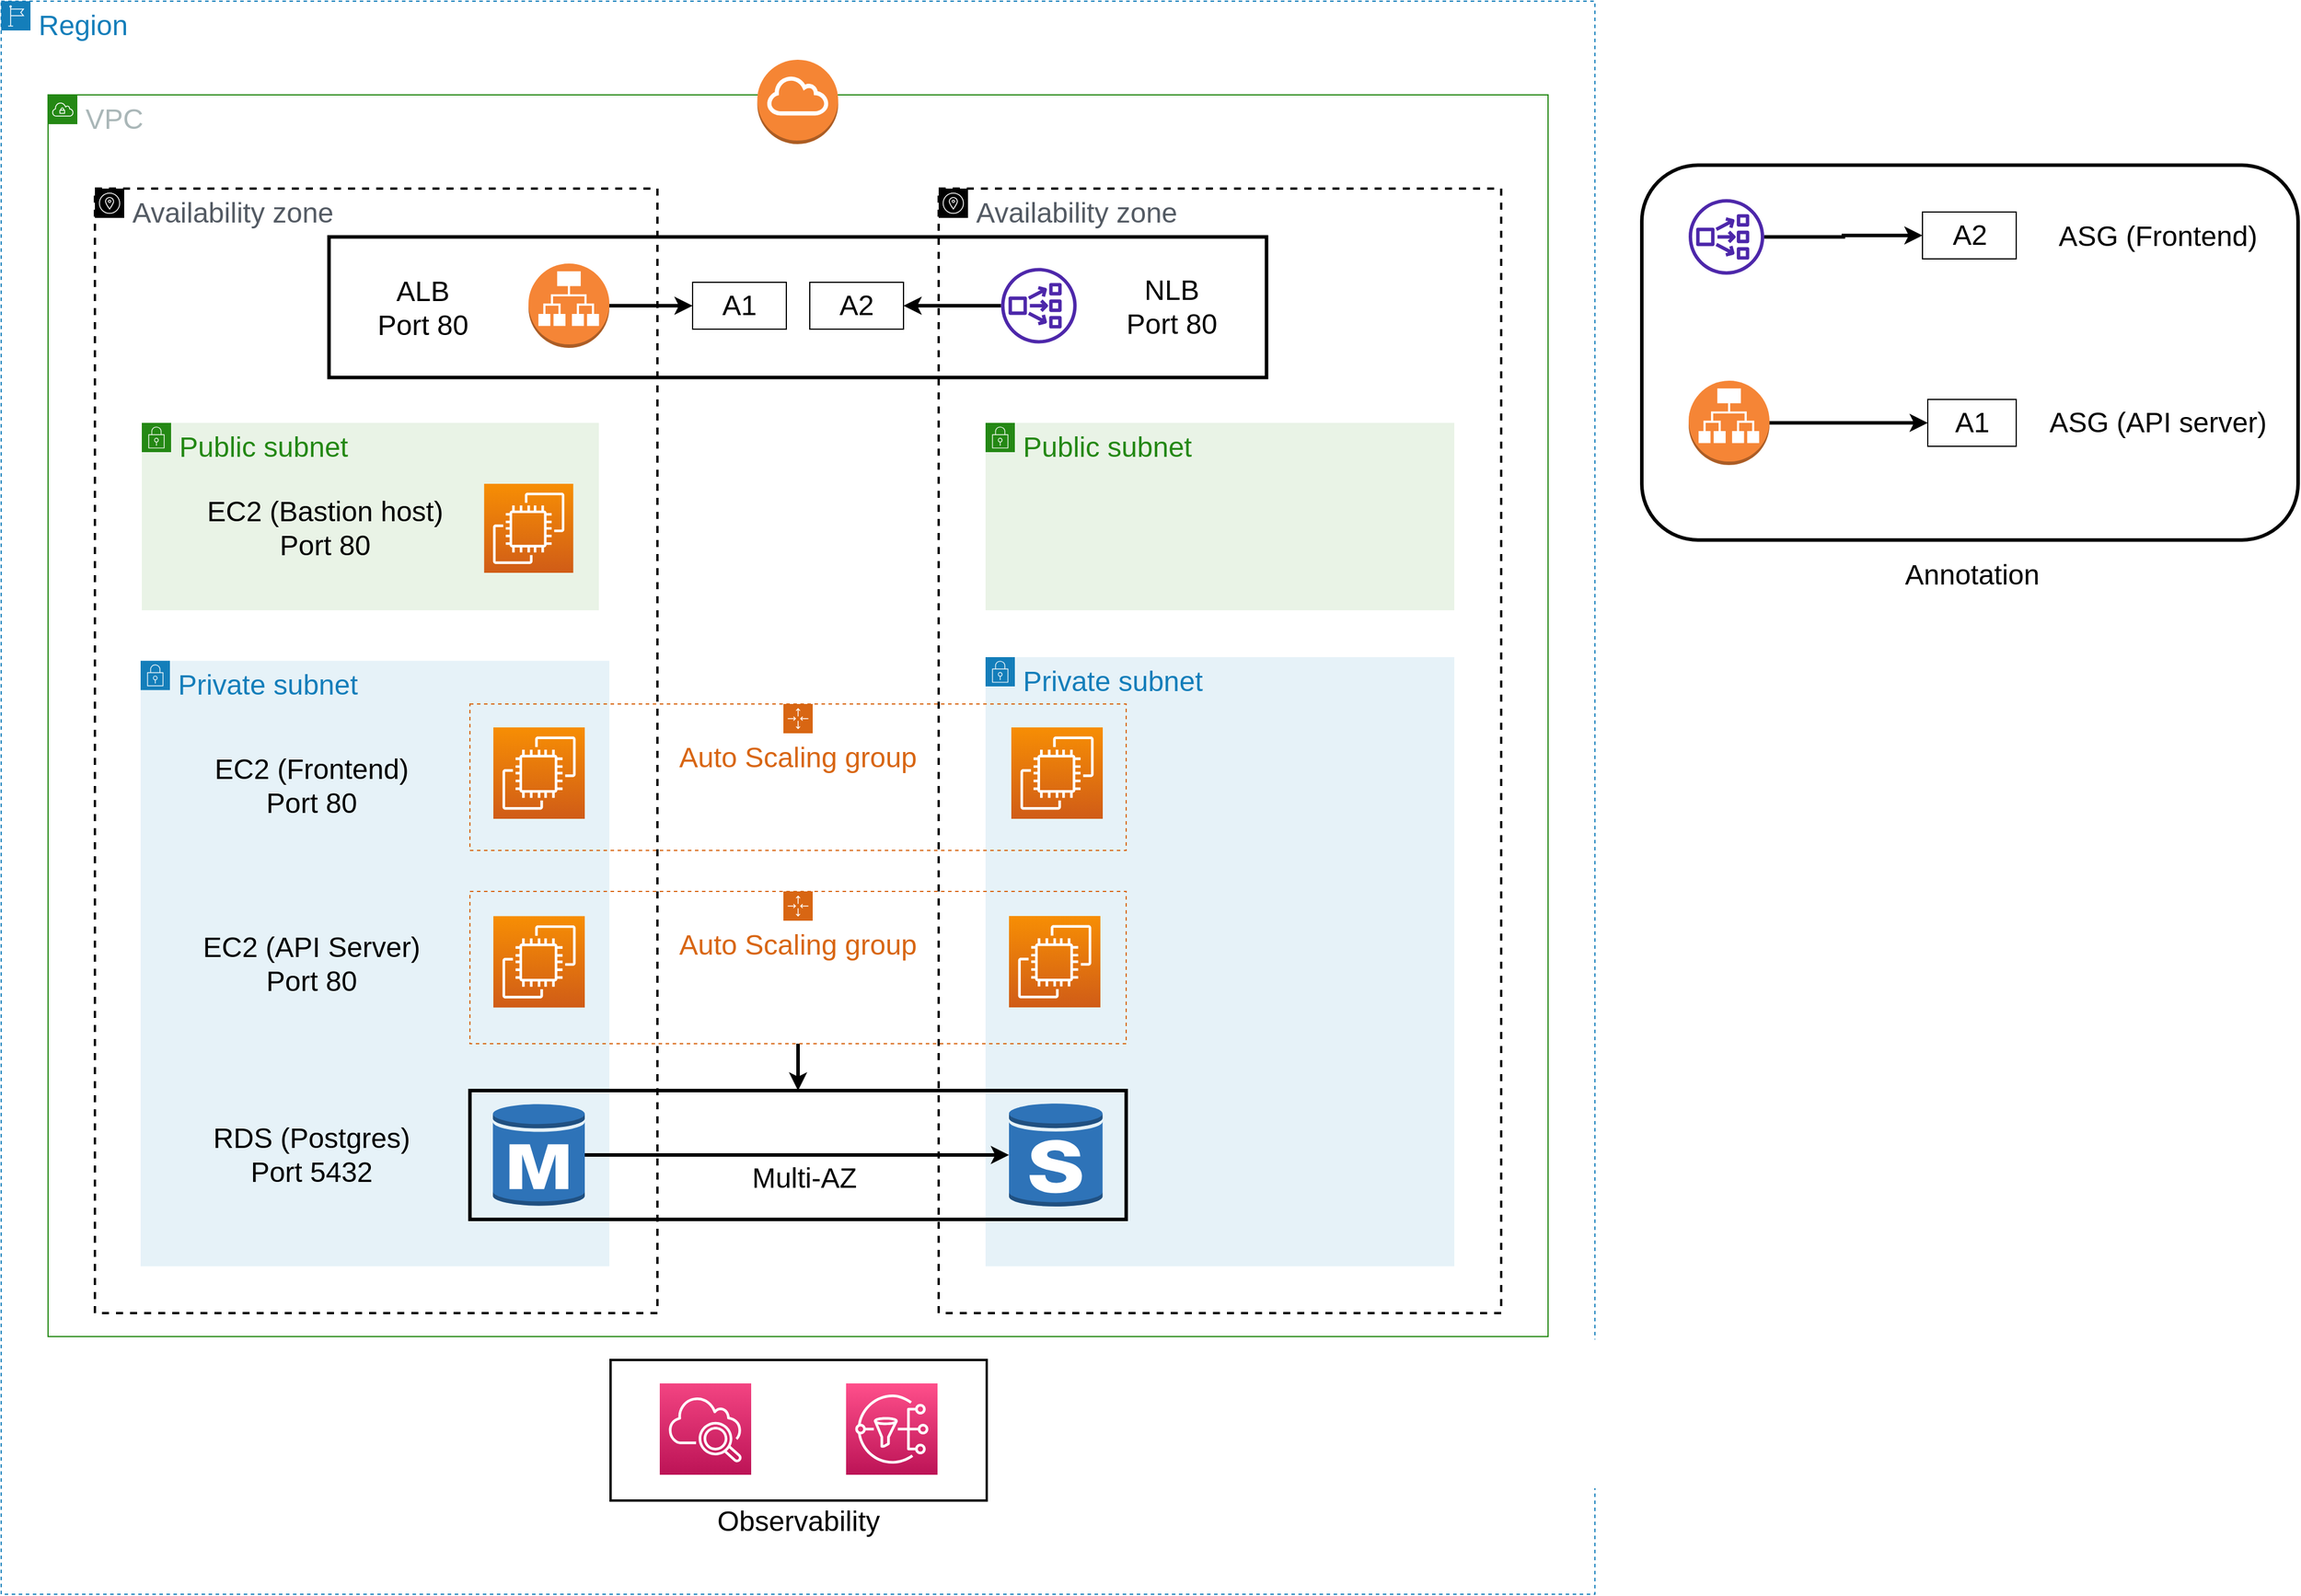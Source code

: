 <mxfile version="20.0.4" type="github">
  <diagram id="q4DbutcKK7p-0qS4GxbQ" name="Page-1">
    <mxGraphModel dx="2307" dy="1198" grid="1" gridSize="10" guides="1" tooltips="1" connect="1" arrows="1" fold="1" page="1" pageScale="1" pageWidth="850" pageHeight="1100" math="0" shadow="0">
      <root>
        <mxCell id="0" />
        <mxCell id="1" parent="0" />
        <mxCell id="SQCVgLtViS05Q7iUAaWb-119" value="&lt;font style=&quot;font-size: 24px;&quot;&gt;Availability zone&lt;/font&gt;" style="sketch=0;outlineConnect=0;gradientColor=none;html=1;whiteSpace=wrap;fontSize=12;fontStyle=0;shape=mxgraph.aws4.group;grIcon=mxgraph.aws4.group_availability_zone;strokeColor=default;fillColor=none;verticalAlign=top;align=left;spacingLeft=30;fontColor=#545B64;dashed=1;strokeWidth=2;" vertex="1" parent="1">
          <mxGeometry x="920" y="240" width="480" height="960" as="geometry" />
        </mxCell>
        <mxCell id="DpT2R7imNi2lBxHPkehf-27" value="NLB&lt;br&gt;Port 80" style="text;html=1;strokeColor=none;fillColor=none;align=center;verticalAlign=middle;whiteSpace=wrap;rounded=0;fontSize=24;" parent="1" vertex="1">
          <mxGeometry x="1037.75" y="281.25" width="162" height="118.75" as="geometry" />
        </mxCell>
        <mxCell id="SQCVgLtViS05Q7iUAaWb-3" value="" style="rounded=0;whiteSpace=wrap;html=1;fillColor=none;strokeWidth=3;" vertex="1" parent="1">
          <mxGeometry x="399.75" y="281.25" width="800" height="120" as="geometry" />
        </mxCell>
        <mxCell id="SQCVgLtViS05Q7iUAaWb-116" value="" style="rounded=1;whiteSpace=wrap;html=1;fontSize=24;strokeWidth=3;fillColor=none;" vertex="1" parent="1">
          <mxGeometry x="1520" y="220" width="560" height="320" as="geometry" />
        </mxCell>
        <mxCell id="SQCVgLtViS05Q7iUAaWb-146" style="edgeStyle=orthogonalEdgeStyle;rounded=0;orthogonalLoop=1;jettySize=auto;html=1;entryX=1;entryY=0.5;entryDx=0;entryDy=0;fontSize=24;strokeWidth=3;" edge="1" parent="1" source="SQCVgLtViS05Q7iUAaWb-128" target="SQCVgLtViS05Q7iUAaWb-138">
          <mxGeometry relative="1" as="geometry" />
        </mxCell>
        <mxCell id="SQCVgLtViS05Q7iUAaWb-128" value="" style="sketch=0;outlineConnect=0;fontColor=#232F3E;gradientColor=none;fillColor=#4D27AA;strokeColor=none;dashed=0;verticalLabelPosition=bottom;verticalAlign=top;align=center;html=1;fontSize=12;fontStyle=0;aspect=fixed;pointerEvents=1;shape=mxgraph.aws4.network_load_balancer;" vertex="1" parent="1">
          <mxGeometry x="973.25" y="307.75" width="64.5" height="64.5" as="geometry" />
        </mxCell>
        <mxCell id="SQCVgLtViS05Q7iUAaWb-118" value="&lt;font style=&quot;font-size: 24px;&quot;&gt;Availability zone&lt;/font&gt;" style="sketch=0;outlineConnect=0;gradientColor=none;html=1;whiteSpace=wrap;fontSize=12;fontStyle=0;shape=mxgraph.aws4.group;grIcon=mxgraph.aws4.group_availability_zone;strokeColor=#000000;fillColor=none;verticalAlign=top;align=left;spacingLeft=30;fontColor=#545B64;dashed=1;strokeWidth=2;" vertex="1" parent="1">
          <mxGeometry x="200" y="240" width="480" height="960" as="geometry" />
        </mxCell>
        <mxCell id="DpT2R7imNi2lBxHPkehf-3" value="Region" style="points=[[0,0],[0.25,0],[0.5,0],[0.75,0],[1,0],[1,0.25],[1,0.5],[1,0.75],[1,1],[0.75,1],[0.5,1],[0.25,1],[0,1],[0,0.75],[0,0.5],[0,0.25]];outlineConnect=0;gradientColor=none;html=1;whiteSpace=wrap;fontSize=24;fontStyle=0;container=0;pointerEvents=0;collapsible=0;recursiveResize=0;shape=mxgraph.aws4.group;grIcon=mxgraph.aws4.group_region;strokeColor=#147EBA;fillColor=none;verticalAlign=top;align=left;spacingLeft=30;fontColor=#147EBA;dashed=1;" parent="1" vertex="1">
          <mxGeometry x="120" y="80" width="1360" height="1360" as="geometry" />
        </mxCell>
        <mxCell id="DpT2R7imNi2lBxHPkehf-4" value="VPC" style="points=[[0,0],[0.25,0],[0.5,0],[0.75,0],[1,0],[1,0.25],[1,0.5],[1,0.75],[1,1],[0.75,1],[0.5,1],[0.25,1],[0,1],[0,0.75],[0,0.5],[0,0.25]];outlineConnect=0;gradientColor=none;html=1;whiteSpace=wrap;fontSize=24;fontStyle=0;container=0;pointerEvents=0;collapsible=0;recursiveResize=0;shape=mxgraph.aws4.group;grIcon=mxgraph.aws4.group_vpc;strokeColor=#248814;fillColor=none;verticalAlign=top;align=left;spacingLeft=30;fontColor=#AAB7B8;dashed=0;" parent="1" vertex="1">
          <mxGeometry x="160" y="160" width="1280" height="1060" as="geometry" />
        </mxCell>
        <mxCell id="SQCVgLtViS05Q7iUAaWb-13" value="&lt;font style=&quot;font-size: 24px;&quot;&gt;A1&lt;/font&gt;" style="text;html=1;strokeColor=default;fillColor=none;align=center;verticalAlign=middle;whiteSpace=wrap;rounded=0;" vertex="1" parent="1">
          <mxGeometry x="1764" y="420" width="75.5" height="40" as="geometry" />
        </mxCell>
        <mxCell id="SQCVgLtViS05Q7iUAaWb-14" value="" style="endArrow=classic;html=1;rounded=0;fontSize=24;strokeWidth=3;exitX=1;exitY=0.5;exitDx=0;exitDy=0;exitPerimeter=0;entryX=0;entryY=0.5;entryDx=0;entryDy=0;" edge="1" parent="1" source="SQCVgLtViS05Q7iUAaWb-24" target="SQCVgLtViS05Q7iUAaWb-13">
          <mxGeometry width="50" height="50" relative="1" as="geometry">
            <mxPoint x="1629.5" y="399" as="sourcePoint" />
            <mxPoint x="1779.5" y="395" as="targetPoint" />
          </mxGeometry>
        </mxCell>
        <mxCell id="SQCVgLtViS05Q7iUAaWb-16" value="&lt;font style=&quot;font-size: 24px;&quot;&gt;A2&lt;/font&gt;" style="text;html=1;strokeColor=default;fillColor=none;align=center;verticalAlign=middle;whiteSpace=wrap;rounded=0;" vertex="1" parent="1">
          <mxGeometry x="1759.5" y="260" width="80" height="40" as="geometry" />
        </mxCell>
        <mxCell id="SQCVgLtViS05Q7iUAaWb-24" value="" style="outlineConnect=0;dashed=0;verticalLabelPosition=bottom;verticalAlign=top;align=center;html=1;shape=mxgraph.aws3.application_load_balancer;fillColor=#F58536;gradientColor=none;" vertex="1" parent="1">
          <mxGeometry x="1560" y="404" width="69" height="72" as="geometry" />
        </mxCell>
        <mxCell id="SQCVgLtViS05Q7iUAaWb-135" style="edgeStyle=orthogonalEdgeStyle;rounded=0;orthogonalLoop=1;jettySize=auto;html=1;entryX=0;entryY=0.5;entryDx=0;entryDy=0;fontSize=24;strokeWidth=3;" edge="1" parent="1" source="SQCVgLtViS05Q7iUAaWb-25" target="SQCVgLtViS05Q7iUAaWb-16">
          <mxGeometry relative="1" as="geometry" />
        </mxCell>
        <mxCell id="SQCVgLtViS05Q7iUAaWb-25" value="" style="sketch=0;outlineConnect=0;fontColor=#232F3E;gradientColor=none;fillColor=#4D27AA;strokeColor=none;dashed=0;verticalLabelPosition=bottom;verticalAlign=top;align=center;html=1;fontSize=12;fontStyle=0;aspect=fixed;pointerEvents=1;shape=mxgraph.aws4.network_load_balancer;" vertex="1" parent="1">
          <mxGeometry x="1560" y="249" width="64.5" height="64.5" as="geometry" />
        </mxCell>
        <mxCell id="DpT2R7imNi2lBxHPkehf-96" value="" style="outlineConnect=0;dashed=0;verticalLabelPosition=bottom;verticalAlign=top;align=center;html=1;shape=mxgraph.aws3.internet_gateway;fillColor=#F58534;gradientColor=none;" parent="1" vertex="1">
          <mxGeometry x="765.25" y="130" width="69" height="72" as="geometry" />
        </mxCell>
        <mxCell id="SQCVgLtViS05Q7iUAaWb-109" value="" style="group" vertex="1" connectable="0" parent="1">
          <mxGeometry x="960" y="640" width="400" height="520" as="geometry" />
        </mxCell>
        <mxCell id="DpT2R7imNi2lBxHPkehf-13" value="Private subnet" style="points=[[0,0],[0.25,0],[0.5,0],[0.75,0],[1,0],[1,0.25],[1,0.5],[1,0.75],[1,1],[0.75,1],[0.5,1],[0.25,1],[0,1],[0,0.75],[0,0.5],[0,0.25]];outlineConnect=0;gradientColor=none;html=1;whiteSpace=wrap;fontSize=24;fontStyle=0;container=1;pointerEvents=0;collapsible=0;recursiveResize=0;shape=mxgraph.aws4.group;grIcon=mxgraph.aws4.group_security_group;grStroke=0;strokeColor=#147EBA;fillColor=#E6F2F8;verticalAlign=top;align=left;spacingLeft=30;fontColor=#147EBA;dashed=0;" parent="SQCVgLtViS05Q7iUAaWb-109" vertex="1">
          <mxGeometry width="400" height="520" as="geometry" />
        </mxCell>
        <mxCell id="SQCVgLtViS05Q7iUAaWb-104" value="" style="sketch=0;points=[[0,0,0],[0.25,0,0],[0.5,0,0],[0.75,0,0],[1,0,0],[0,1,0],[0.25,1,0],[0.5,1,0],[0.75,1,0],[1,1,0],[0,0.25,0],[0,0.5,0],[0,0.75,0],[1,0.25,0],[1,0.5,0],[1,0.75,0]];outlineConnect=0;fontColor=#232F3E;gradientColor=#F78E04;gradientDirection=north;fillColor=#D05C17;strokeColor=#ffffff;dashed=0;verticalLabelPosition=bottom;verticalAlign=top;align=center;html=1;fontSize=12;fontStyle=0;aspect=fixed;shape=mxgraph.aws4.resourceIcon;resIcon=mxgraph.aws4.ec2;" vertex="1" parent="SQCVgLtViS05Q7iUAaWb-109">
          <mxGeometry x="20" y="221" width="78" height="78" as="geometry" />
        </mxCell>
        <mxCell id="DpT2R7imNi2lBxHPkehf-34" value="" style="outlineConnect=0;dashed=0;verticalLabelPosition=bottom;verticalAlign=top;align=center;html=1;shape=mxgraph.aws3.rds_db_instance_standby_multi_az;fillColor=#2E73B8;gradientColor=none;fontSize=24;" parent="SQCVgLtViS05Q7iUAaWb-109" vertex="1">
          <mxGeometry x="20" y="380" width="80" height="90" as="geometry" />
        </mxCell>
        <mxCell id="SQCVgLtViS05Q7iUAaWb-107" value="" style="group" vertex="1" connectable="0" parent="1">
          <mxGeometry x="239" y="600" width="400" height="560" as="geometry" />
        </mxCell>
        <mxCell id="DpT2R7imNi2lBxHPkehf-12" value="Private subnet" style="points=[[0,0],[0.25,0],[0.5,0],[0.75,0],[1,0],[1,0.25],[1,0.5],[1,0.75],[1,1],[0.75,1],[0.5,1],[0.25,1],[0,1],[0,0.75],[0,0.5],[0,0.25]];outlineConnect=0;gradientColor=none;html=1;whiteSpace=wrap;fontSize=24;fontStyle=0;container=1;pointerEvents=0;collapsible=0;recursiveResize=0;shape=mxgraph.aws4.group;grIcon=mxgraph.aws4.group_security_group;grStroke=0;strokeColor=#147EBA;fillColor=#E6F2F8;verticalAlign=top;align=left;spacingLeft=30;fontColor=#147EBA;dashed=0;" parent="SQCVgLtViS05Q7iUAaWb-107" vertex="1">
          <mxGeometry y="43.077" width="400" height="516.923" as="geometry" />
        </mxCell>
        <mxCell id="DpT2R7imNi2lBxHPkehf-36" value="EC2 (API Server)&lt;br&gt;Port 80" style="text;html=1;strokeColor=none;fillColor=none;align=center;verticalAlign=middle;whiteSpace=wrap;rounded=0;fontSize=24;" parent="SQCVgLtViS05Q7iUAaWb-107" vertex="1">
          <mxGeometry x="21" y="261.152" width="250" height="80.769" as="geometry" />
        </mxCell>
        <mxCell id="SQCVgLtViS05Q7iUAaWb-120" value="RDS (Postgres)&lt;br&gt;Port 5432" style="text;html=1;strokeColor=none;fillColor=none;align=center;verticalAlign=middle;whiteSpace=wrap;rounded=0;fontSize=24;" vertex="1" parent="SQCVgLtViS05Q7iUAaWb-107">
          <mxGeometry x="21" y="424.618" width="250" height="80.769" as="geometry" />
        </mxCell>
        <mxCell id="SQCVgLtViS05Q7iUAaWb-111" value="" style="sketch=0;points=[[0,0,0],[0.25,0,0],[0.5,0,0],[0.75,0,0],[1,0,0],[0,1,0],[0.25,1,0],[0.5,1,0],[0.75,1,0],[1,1,0],[0,0.25,0],[0,0.5,0],[0,0.75,0],[1,0.25,0],[1,0.5,0],[1,0.75,0]];outlineConnect=0;fontColor=#232F3E;gradientColor=#F78E04;gradientDirection=north;fillColor=#D05C17;strokeColor=#ffffff;dashed=0;verticalLabelPosition=bottom;verticalAlign=top;align=center;html=1;fontSize=12;fontStyle=0;aspect=fixed;shape=mxgraph.aws4.resourceIcon;resIcon=mxgraph.aws4.ec2;" vertex="1" parent="SQCVgLtViS05Q7iUAaWb-107">
          <mxGeometry x="301" y="100" width="78" height="78" as="geometry" />
        </mxCell>
        <mxCell id="SQCVgLtViS05Q7iUAaWb-103" value="" style="sketch=0;points=[[0,0,0],[0.25,0,0],[0.5,0,0],[0.75,0,0],[1,0,0],[0,1,0],[0.25,1,0],[0.5,1,0],[0.75,1,0],[1,1,0],[0,0.25,0],[0,0.5,0],[0,0.75,0],[1,0.25,0],[1,0.5,0],[1,0.75,0]];outlineConnect=0;fontColor=#232F3E;gradientColor=#F78E04;gradientDirection=north;fillColor=#D05C17;strokeColor=#ffffff;dashed=0;verticalLabelPosition=bottom;verticalAlign=top;align=center;html=1;fontSize=12;fontStyle=0;aspect=fixed;shape=mxgraph.aws4.resourceIcon;resIcon=mxgraph.aws4.ec2;" vertex="1" parent="SQCVgLtViS05Q7iUAaWb-107">
          <mxGeometry x="301" y="261.15" width="78" height="78" as="geometry" />
        </mxCell>
        <mxCell id="DpT2R7imNi2lBxHPkehf-25" value="" style="outlineConnect=0;dashed=0;verticalLabelPosition=bottom;verticalAlign=top;align=center;html=1;shape=mxgraph.aws3.rds_db_instance;fillColor=#2E73B8;gradientColor=none;fontSize=24;" parent="SQCVgLtViS05Q7iUAaWb-107" vertex="1">
          <mxGeometry x="300.62" y="420" width="78.38" height="90" as="geometry" />
        </mxCell>
        <mxCell id="DpT2R7imNi2lBxHPkehf-11" value="Public subnet" style="points=[[0,0],[0.25,0],[0.5,0],[0.75,0],[1,0],[1,0.25],[1,0.5],[1,0.75],[1,1],[0.75,1],[0.5,1],[0.25,1],[0,1],[0,0.75],[0,0.5],[0,0.25]];outlineConnect=0;gradientColor=none;html=1;whiteSpace=wrap;fontSize=24;fontStyle=0;container=1;pointerEvents=0;collapsible=0;recursiveResize=0;shape=mxgraph.aws4.group;grIcon=mxgraph.aws4.group_security_group;grStroke=0;strokeColor=#248814;fillColor=#E9F3E6;verticalAlign=top;align=left;spacingLeft=30;fontColor=#248814;dashed=0;" parent="1" vertex="1">
          <mxGeometry x="960" y="440" width="400" height="160" as="geometry" />
        </mxCell>
        <mxCell id="DpT2R7imNi2lBxHPkehf-28" value="ALB&lt;br&gt;Port 80" style="text;html=1;strokeColor=none;fillColor=none;align=center;verticalAlign=middle;whiteSpace=wrap;rounded=0;fontSize=24;" parent="1" vertex="1">
          <mxGeometry x="399.75" y="282.5" width="160" height="118.75" as="geometry" />
        </mxCell>
        <mxCell id="SQCVgLtViS05Q7iUAaWb-147" style="edgeStyle=orthogonalEdgeStyle;rounded=0;orthogonalLoop=1;jettySize=auto;html=1;entryX=0;entryY=0.5;entryDx=0;entryDy=0;fontSize=24;strokeWidth=3;" edge="1" parent="1" source="DpT2R7imNi2lBxHPkehf-32" target="SQCVgLtViS05Q7iUAaWb-137">
          <mxGeometry relative="1" as="geometry" />
        </mxCell>
        <mxCell id="DpT2R7imNi2lBxHPkehf-32" value="" style="outlineConnect=0;dashed=0;verticalLabelPosition=bottom;verticalAlign=top;align=center;html=1;shape=mxgraph.aws3.application_load_balancer;fillColor=#F58536;gradientColor=none;" parent="1" vertex="1">
          <mxGeometry x="570" y="304" width="69" height="72" as="geometry" />
        </mxCell>
        <mxCell id="SQCVgLtViS05Q7iUAaWb-106" value="" style="group" vertex="1" connectable="0" parent="1">
          <mxGeometry x="240" y="440" width="390" height="160" as="geometry" />
        </mxCell>
        <mxCell id="DpT2R7imNi2lBxHPkehf-7" value="Public subnet" style="points=[[0,0],[0.25,0],[0.5,0],[0.75,0],[1,0],[1,0.25],[1,0.5],[1,0.75],[1,1],[0.75,1],[0.5,1],[0.25,1],[0,1],[0,0.75],[0,0.5],[0,0.25]];outlineConnect=0;gradientColor=none;html=1;whiteSpace=wrap;fontSize=24;fontStyle=0;container=1;pointerEvents=0;collapsible=0;recursiveResize=0;shape=mxgraph.aws4.group;grIcon=mxgraph.aws4.group_security_group;grStroke=0;strokeColor=#248814;fillColor=#E9F3E6;verticalAlign=top;align=left;spacingLeft=30;fontColor=#248814;dashed=0;" parent="SQCVgLtViS05Q7iUAaWb-106" vertex="1">
          <mxGeometry width="390" height="160" as="geometry" />
        </mxCell>
        <mxCell id="u4KVmvpJrNu0O2P0xlmL-3" value="" style="sketch=0;points=[[0,0,0],[0.25,0,0],[0.5,0,0],[0.75,0,0],[1,0,0],[0,1,0],[0.25,1,0],[0.5,1,0],[0.75,1,0],[1,1,0],[0,0.25,0],[0,0.5,0],[0,0.75,0],[1,0.25,0],[1,0.5,0],[1,0.75,0]];outlineConnect=0;fontColor=#232F3E;gradientColor=#F78E04;gradientDirection=north;fillColor=#D05C17;strokeColor=#ffffff;dashed=0;verticalLabelPosition=bottom;verticalAlign=top;align=center;html=1;fontSize=12;fontStyle=0;aspect=fixed;shape=mxgraph.aws4.resourceIcon;resIcon=mxgraph.aws4.ec2;" parent="SQCVgLtViS05Q7iUAaWb-106" vertex="1">
          <mxGeometry x="292.13" y="52" width="76.05" height="76.05" as="geometry" />
        </mxCell>
        <mxCell id="u4KVmvpJrNu0O2P0xlmL-6" value="EC2 (Bastion host)&lt;br&gt;Port 80" style="text;html=1;strokeColor=none;fillColor=none;align=center;verticalAlign=middle;whiteSpace=wrap;rounded=0;fontSize=24;" parent="SQCVgLtViS05Q7iUAaWb-106" vertex="1">
          <mxGeometry x="19.5" y="50" width="273" height="80" as="geometry" />
        </mxCell>
        <mxCell id="SQCVgLtViS05Q7iUAaWb-156" style="edgeStyle=orthogonalEdgeStyle;rounded=0;orthogonalLoop=1;jettySize=auto;html=1;fontSize=24;strokeWidth=3;" edge="1" parent="1" source="SQCVgLtViS05Q7iUAaWb-102" target="SQCVgLtViS05Q7iUAaWb-114">
          <mxGeometry relative="1" as="geometry" />
        </mxCell>
        <mxCell id="SQCVgLtViS05Q7iUAaWb-102" value="Auto Scaling group" style="points=[[0,0],[0.25,0],[0.5,0],[0.75,0],[1,0],[1,0.25],[1,0.5],[1,0.75],[1,1],[0.75,1],[0.5,1],[0.25,1],[0,1],[0,0.75],[0,0.5],[0,0.25]];outlineConnect=0;gradientColor=none;html=1;whiteSpace=wrap;fontSize=24;fontStyle=0;container=1;pointerEvents=0;collapsible=0;recursiveResize=0;shape=mxgraph.aws4.groupCenter;grIcon=mxgraph.aws4.group_auto_scaling_group;grStroke=1;strokeColor=#D86613;fillColor=none;verticalAlign=top;align=center;fontColor=#D86613;dashed=1;spacingTop=25;" vertex="1" parent="1">
          <mxGeometry x="520" y="840" width="560" height="130" as="geometry" />
        </mxCell>
        <mxCell id="SQCVgLtViS05Q7iUAaWb-110" value="Auto Scaling group" style="points=[[0,0],[0.25,0],[0.5,0],[0.75,0],[1,0],[1,0.25],[1,0.5],[1,0.75],[1,1],[0.75,1],[0.5,1],[0.25,1],[0,1],[0,0.75],[0,0.5],[0,0.25]];outlineConnect=0;gradientColor=none;html=1;whiteSpace=wrap;fontSize=24;fontStyle=0;container=1;pointerEvents=0;collapsible=0;recursiveResize=0;shape=mxgraph.aws4.groupCenter;grIcon=mxgraph.aws4.group_auto_scaling_group;grStroke=1;strokeColor=#D86613;fillColor=none;verticalAlign=top;align=center;fontColor=#D86613;dashed=1;spacingTop=25;" vertex="1" parent="1">
          <mxGeometry x="520" y="680" width="560" height="125" as="geometry" />
        </mxCell>
        <mxCell id="SQCVgLtViS05Q7iUAaWb-112" value="" style="sketch=0;points=[[0,0,0],[0.25,0,0],[0.5,0,0],[0.75,0,0],[1,0,0],[0,1,0],[0.25,1,0],[0.5,1,0],[0.75,1,0],[1,1,0],[0,0.25,0],[0,0.5,0],[0,0.75,0],[1,0.25,0],[1,0.5,0],[1,0.75,0]];outlineConnect=0;fontColor=#232F3E;gradientColor=#F78E04;gradientDirection=north;fillColor=#D05C17;strokeColor=#ffffff;dashed=0;verticalLabelPosition=bottom;verticalAlign=top;align=center;html=1;fontSize=12;fontStyle=0;aspect=fixed;shape=mxgraph.aws4.resourceIcon;resIcon=mxgraph.aws4.ec2;" vertex="1" parent="SQCVgLtViS05Q7iUAaWb-110">
          <mxGeometry x="462" y="20" width="78" height="78" as="geometry" />
        </mxCell>
        <mxCell id="DpT2R7imNi2lBxHPkehf-23" style="edgeStyle=orthogonalEdgeStyle;rounded=0;orthogonalLoop=1;jettySize=auto;html=1;fontSize=24;strokeWidth=3;" parent="1" source="DpT2R7imNi2lBxHPkehf-25" target="DpT2R7imNi2lBxHPkehf-34" edge="1">
          <mxGeometry relative="1" as="geometry">
            <mxPoint x="597.88" y="890" as="sourcePoint" />
            <mxPoint x="967.88" y="910" as="targetPoint" />
          </mxGeometry>
        </mxCell>
        <mxCell id="DpT2R7imNi2lBxHPkehf-24" value="Multi-AZ" style="edgeLabel;html=1;align=center;verticalAlign=middle;resizable=0;points=[];fontSize=24;" parent="DpT2R7imNi2lBxHPkehf-23" vertex="1" connectable="0">
          <mxGeometry x="0.322" y="-8" relative="1" as="geometry">
            <mxPoint x="-53" y="12" as="offset" />
          </mxGeometry>
        </mxCell>
        <mxCell id="SQCVgLtViS05Q7iUAaWb-114" value="" style="rounded=0;whiteSpace=wrap;html=1;fontSize=24;strokeWidth=3;fillColor=none;" vertex="1" parent="1">
          <mxGeometry x="520" y="1010" width="560" height="110" as="geometry" />
        </mxCell>
        <mxCell id="DpT2R7imNi2lBxHPkehf-26" value="EC2 (Frontend)&lt;br&gt;Port 80" style="text;html=1;strokeColor=none;fillColor=none;align=center;verticalAlign=middle;whiteSpace=wrap;rounded=0;fontSize=24;" parent="1" vertex="1">
          <mxGeometry x="260" y="710" width="250" height="80" as="geometry" />
        </mxCell>
        <mxCell id="SQCVgLtViS05Q7iUAaWb-117" value="Annotation" style="text;html=1;strokeColor=none;fillColor=none;align=center;verticalAlign=middle;whiteSpace=wrap;rounded=0;fontSize=24;" vertex="1" parent="1">
          <mxGeometry x="1701.75" y="540" width="200" height="60" as="geometry" />
        </mxCell>
        <mxCell id="SQCVgLtViS05Q7iUAaWb-137" value="&lt;font style=&quot;font-size: 24px;&quot;&gt;A1&lt;/font&gt;" style="text;html=1;strokeColor=default;fillColor=default;align=center;verticalAlign=middle;whiteSpace=wrap;rounded=0;" vertex="1" parent="1">
          <mxGeometry x="710" y="320" width="80" height="40" as="geometry" />
        </mxCell>
        <mxCell id="SQCVgLtViS05Q7iUAaWb-138" value="&lt;font style=&quot;font-size: 24px;&quot;&gt;A2&lt;/font&gt;" style="text;html=1;strokeColor=default;fillColor=default;align=center;verticalAlign=middle;whiteSpace=wrap;rounded=0;" vertex="1" parent="1">
          <mxGeometry x="810" y="320" width="80" height="40" as="geometry" />
        </mxCell>
        <mxCell id="SQCVgLtViS05Q7iUAaWb-148" value="ASG (Frontend)" style="text;html=1;strokeColor=none;fillColor=none;align=center;verticalAlign=middle;whiteSpace=wrap;rounded=0;dashed=1;fontSize=24;" vertex="1" parent="1">
          <mxGeometry x="1839.5" y="241.88" width="240.5" height="78.12" as="geometry" />
        </mxCell>
        <mxCell id="SQCVgLtViS05Q7iUAaWb-151" value="ASG (API server)" style="text;html=1;strokeColor=none;fillColor=none;align=center;verticalAlign=middle;whiteSpace=wrap;rounded=0;dashed=1;fontSize=24;" vertex="1" parent="1">
          <mxGeometry x="1839.5" y="400" width="240.5" height="80" as="geometry" />
        </mxCell>
        <mxCell id="SQCVgLtViS05Q7iUAaWb-160" value="" style="group" vertex="1" connectable="0" parent="1">
          <mxGeometry x="640" y="1240" width="321" height="156" as="geometry" />
        </mxCell>
        <mxCell id="SQCVgLtViS05Q7iUAaWb-153" value="" style="rounded=0;whiteSpace=wrap;html=1;fontSize=24;strokeWidth=2;fillColor=none;" vertex="1" parent="SQCVgLtViS05Q7iUAaWb-160">
          <mxGeometry width="321" height="120" as="geometry" />
        </mxCell>
        <mxCell id="DpT2R7imNi2lBxHPkehf-82" value="" style="sketch=0;points=[[0,0,0],[0.25,0,0],[0.5,0,0],[0.75,0,0],[1,0,0],[0,1,0],[0.25,1,0],[0.5,1,0],[0.75,1,0],[1,1,0],[0,0.25,0],[0,0.5,0],[0,0.75,0],[1,0.25,0],[1,0.5,0],[1,0.75,0]];points=[[0,0,0],[0.25,0,0],[0.5,0,0],[0.75,0,0],[1,0,0],[0,1,0],[0.25,1,0],[0.5,1,0],[0.75,1,0],[1,1,0],[0,0.25,0],[0,0.5,0],[0,0.75,0],[1,0.25,0],[1,0.5,0],[1,0.75,0]];outlineConnect=0;fontColor=#232F3E;gradientColor=#F34482;gradientDirection=north;fillColor=#BC1356;strokeColor=#ffffff;dashed=0;verticalLabelPosition=bottom;verticalAlign=top;align=center;html=1;fontSize=12;fontStyle=0;aspect=fixed;shape=mxgraph.aws4.resourceIcon;resIcon=mxgraph.aws4.cloudwatch_2;" parent="SQCVgLtViS05Q7iUAaWb-160" vertex="1">
          <mxGeometry x="42" y="20" width="78" height="78" as="geometry" />
        </mxCell>
        <mxCell id="SQCVgLtViS05Q7iUAaWb-86" value="" style="sketch=0;points=[[0,0,0],[0.25,0,0],[0.5,0,0],[0.75,0,0],[1,0,0],[0,1,0],[0.25,1,0],[0.5,1,0],[0.75,1,0],[1,1,0],[0,0.25,0],[0,0.5,0],[0,0.75,0],[1,0.25,0],[1,0.5,0],[1,0.75,0]];outlineConnect=0;fontColor=#232F3E;gradientColor=#FF4F8B;gradientDirection=north;fillColor=#BC1356;strokeColor=#ffffff;dashed=0;verticalLabelPosition=bottom;verticalAlign=top;align=center;html=1;fontSize=12;fontStyle=0;aspect=fixed;shape=mxgraph.aws4.resourceIcon;resIcon=mxgraph.aws4.sns;" vertex="1" parent="SQCVgLtViS05Q7iUAaWb-160">
          <mxGeometry x="201" y="20" width="78" height="78" as="geometry" />
        </mxCell>
        <mxCell id="SQCVgLtViS05Q7iUAaWb-158" value="Observability" style="text;html=1;strokeColor=none;fillColor=none;align=center;verticalAlign=middle;whiteSpace=wrap;rounded=0;dashed=1;fontSize=24;" vertex="1" parent="SQCVgLtViS05Q7iUAaWb-160">
          <mxGeometry x="55" y="120" width="211" height="36" as="geometry" />
        </mxCell>
      </root>
    </mxGraphModel>
  </diagram>
</mxfile>
